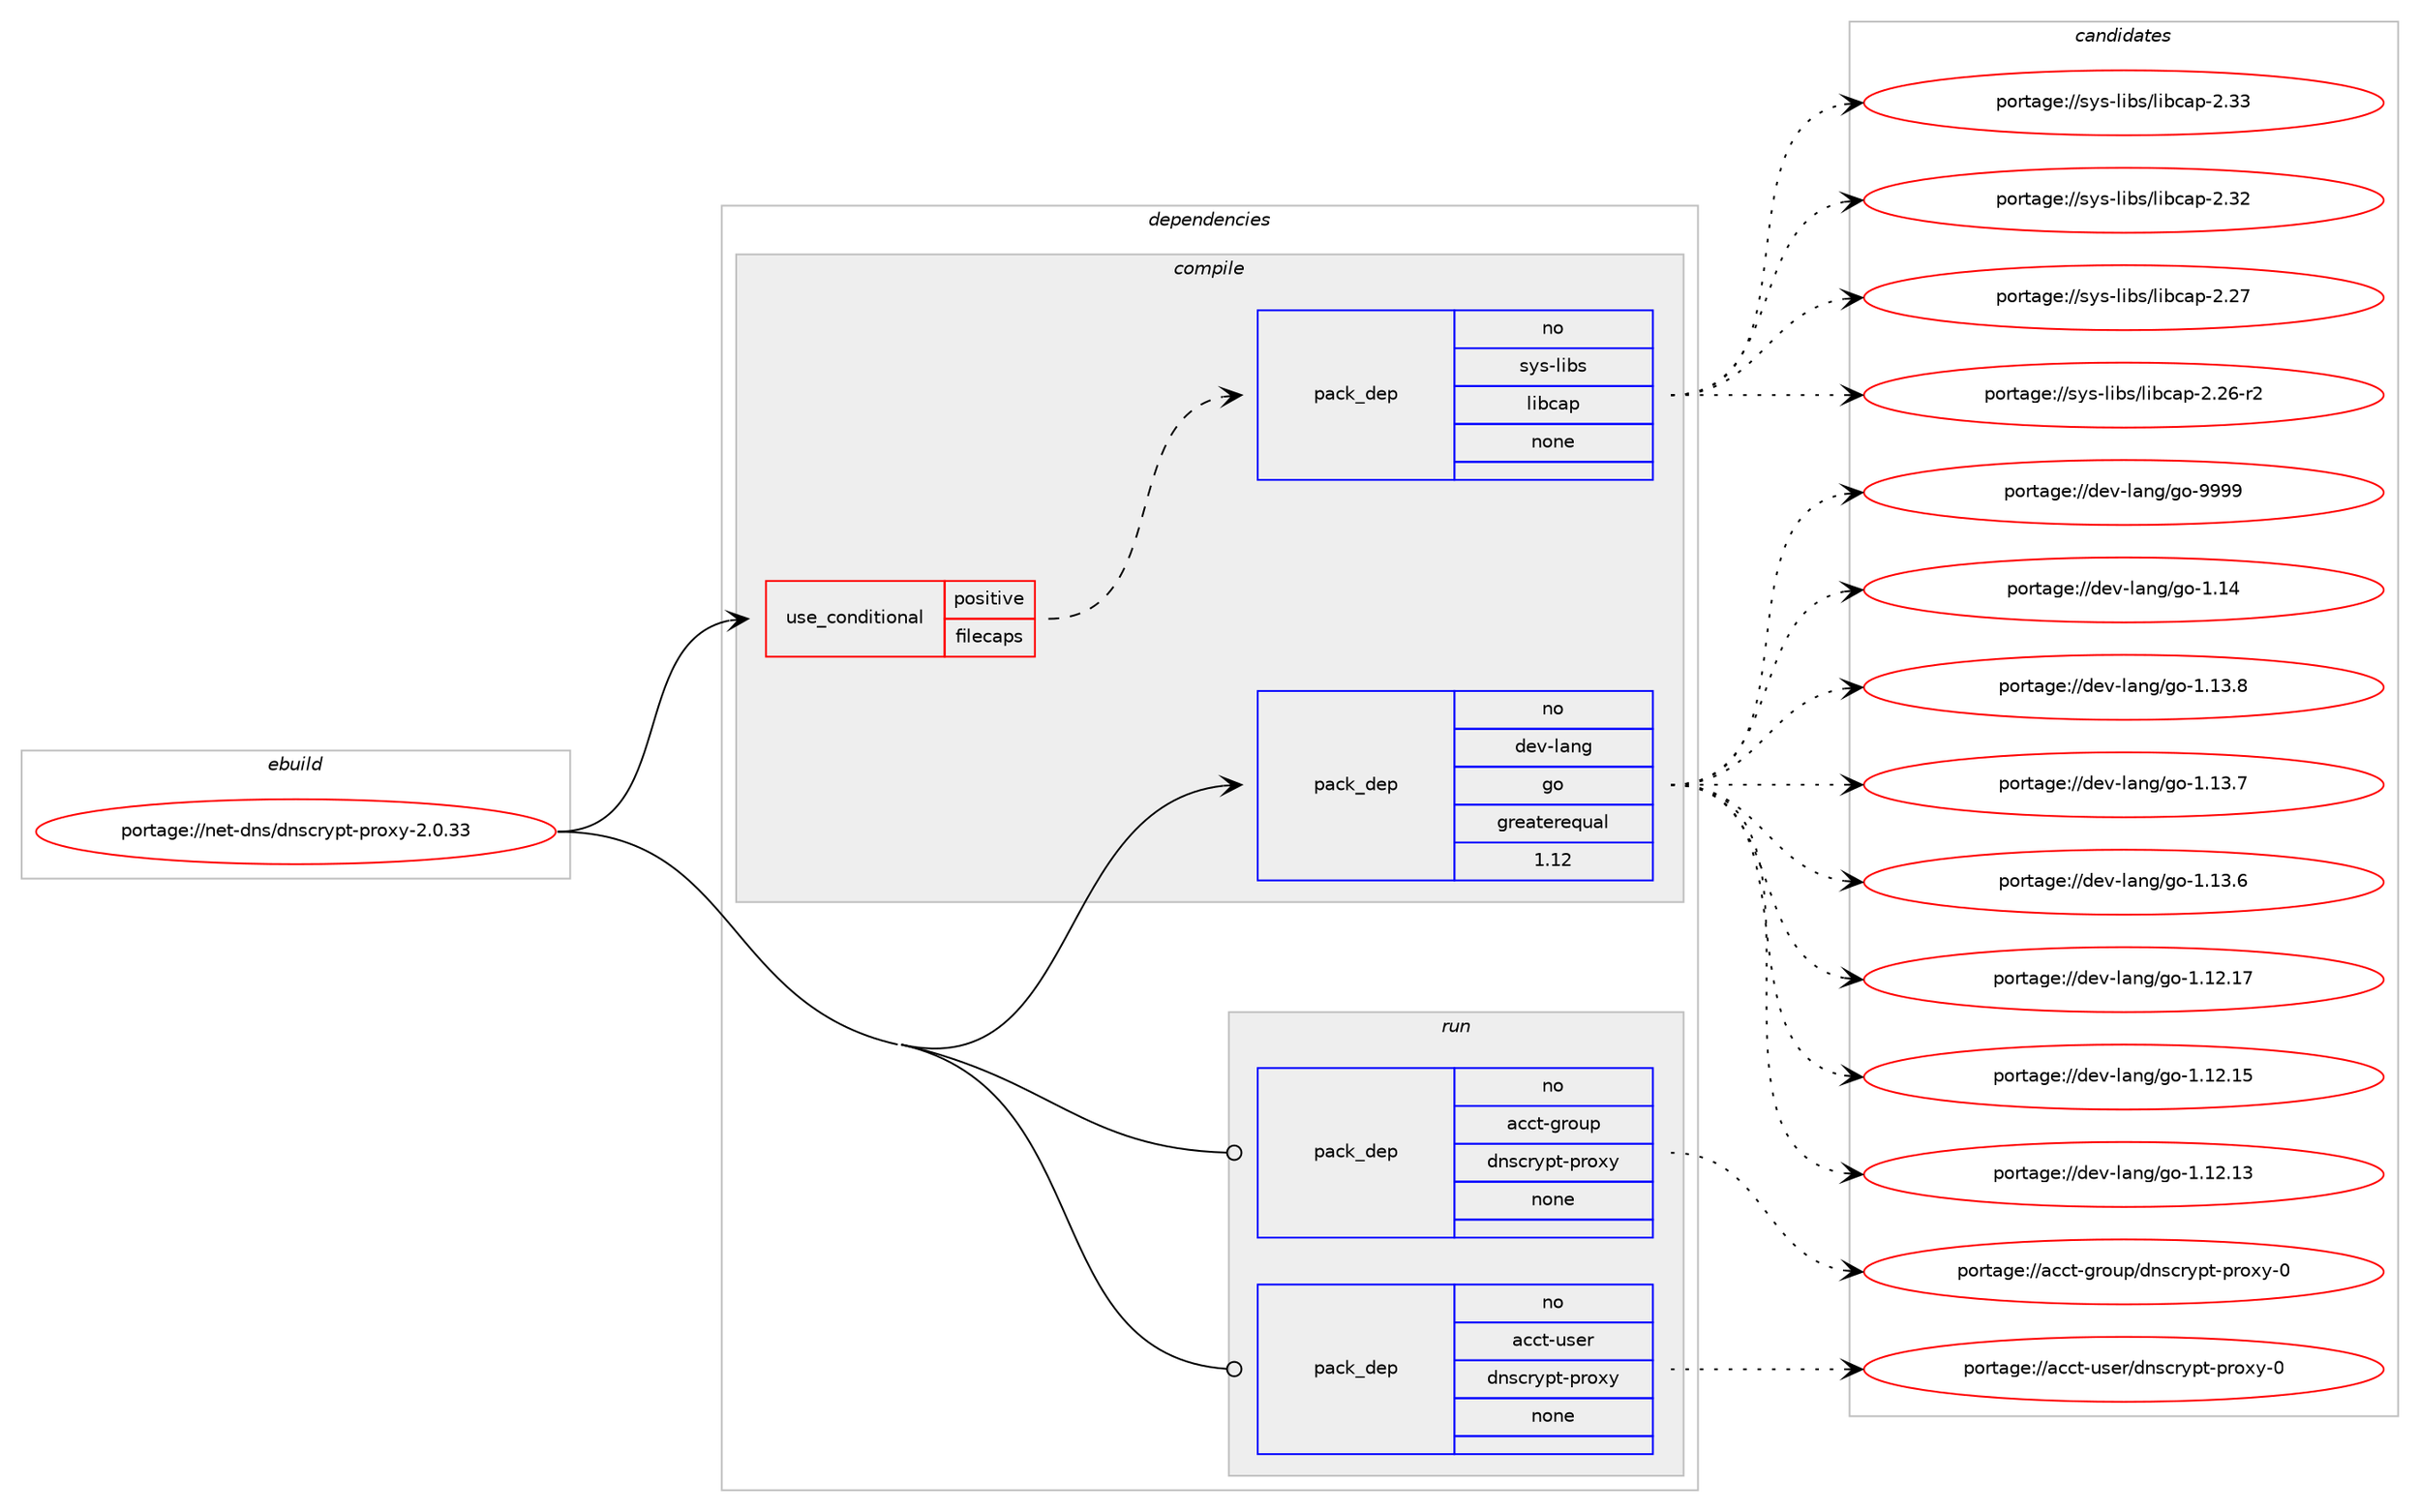 digraph prolog {

# *************
# Graph options
# *************

newrank=true;
concentrate=true;
compound=true;
graph [rankdir=LR,fontname=Helvetica,fontsize=10,ranksep=1.5];#, ranksep=2.5, nodesep=0.2];
edge  [arrowhead=vee];
node  [fontname=Helvetica,fontsize=10];

# **********
# The ebuild
# **********

subgraph cluster_leftcol {
color=gray;
rank=same;
label=<<i>ebuild</i>>;
id [label="portage://net-dns/dnscrypt-proxy-2.0.33", color=red, width=4, href="../net-dns/dnscrypt-proxy-2.0.33.svg"];
}

# ****************
# The dependencies
# ****************

subgraph cluster_midcol {
color=gray;
label=<<i>dependencies</i>>;
subgraph cluster_compile {
fillcolor="#eeeeee";
style=filled;
label=<<i>compile</i>>;
subgraph cond18921 {
dependency87536 [label=<<TABLE BORDER="0" CELLBORDER="1" CELLSPACING="0" CELLPADDING="4"><TR><TD ROWSPAN="3" CELLPADDING="10">use_conditional</TD></TR><TR><TD>positive</TD></TR><TR><TD>filecaps</TD></TR></TABLE>>, shape=none, color=red];
subgraph pack66981 {
dependency87537 [label=<<TABLE BORDER="0" CELLBORDER="1" CELLSPACING="0" CELLPADDING="4" WIDTH="220"><TR><TD ROWSPAN="6" CELLPADDING="30">pack_dep</TD></TR><TR><TD WIDTH="110">no</TD></TR><TR><TD>sys-libs</TD></TR><TR><TD>libcap</TD></TR><TR><TD>none</TD></TR><TR><TD></TD></TR></TABLE>>, shape=none, color=blue];
}
dependency87536:e -> dependency87537:w [weight=20,style="dashed",arrowhead="vee"];
}
id:e -> dependency87536:w [weight=20,style="solid",arrowhead="vee"];
subgraph pack66982 {
dependency87538 [label=<<TABLE BORDER="0" CELLBORDER="1" CELLSPACING="0" CELLPADDING="4" WIDTH="220"><TR><TD ROWSPAN="6" CELLPADDING="30">pack_dep</TD></TR><TR><TD WIDTH="110">no</TD></TR><TR><TD>dev-lang</TD></TR><TR><TD>go</TD></TR><TR><TD>greaterequal</TD></TR><TR><TD>1.12</TD></TR></TABLE>>, shape=none, color=blue];
}
id:e -> dependency87538:w [weight=20,style="solid",arrowhead="vee"];
}
subgraph cluster_compileandrun {
fillcolor="#eeeeee";
style=filled;
label=<<i>compile and run</i>>;
}
subgraph cluster_run {
fillcolor="#eeeeee";
style=filled;
label=<<i>run</i>>;
subgraph pack66983 {
dependency87539 [label=<<TABLE BORDER="0" CELLBORDER="1" CELLSPACING="0" CELLPADDING="4" WIDTH="220"><TR><TD ROWSPAN="6" CELLPADDING="30">pack_dep</TD></TR><TR><TD WIDTH="110">no</TD></TR><TR><TD>acct-group</TD></TR><TR><TD>dnscrypt-proxy</TD></TR><TR><TD>none</TD></TR><TR><TD></TD></TR></TABLE>>, shape=none, color=blue];
}
id:e -> dependency87539:w [weight=20,style="solid",arrowhead="odot"];
subgraph pack66984 {
dependency87540 [label=<<TABLE BORDER="0" CELLBORDER="1" CELLSPACING="0" CELLPADDING="4" WIDTH="220"><TR><TD ROWSPAN="6" CELLPADDING="30">pack_dep</TD></TR><TR><TD WIDTH="110">no</TD></TR><TR><TD>acct-user</TD></TR><TR><TD>dnscrypt-proxy</TD></TR><TR><TD>none</TD></TR><TR><TD></TD></TR></TABLE>>, shape=none, color=blue];
}
id:e -> dependency87540:w [weight=20,style="solid",arrowhead="odot"];
}
}

# **************
# The candidates
# **************

subgraph cluster_choices {
rank=same;
color=gray;
label=<<i>candidates</i>>;

subgraph choice66981 {
color=black;
nodesep=1;
choice1151211154510810598115471081059899971124550465151 [label="portage://sys-libs/libcap-2.33", color=red, width=4,href="../sys-libs/libcap-2.33.svg"];
choice1151211154510810598115471081059899971124550465150 [label="portage://sys-libs/libcap-2.32", color=red, width=4,href="../sys-libs/libcap-2.32.svg"];
choice1151211154510810598115471081059899971124550465055 [label="portage://sys-libs/libcap-2.27", color=red, width=4,href="../sys-libs/libcap-2.27.svg"];
choice11512111545108105981154710810598999711245504650544511450 [label="portage://sys-libs/libcap-2.26-r2", color=red, width=4,href="../sys-libs/libcap-2.26-r2.svg"];
dependency87537:e -> choice1151211154510810598115471081059899971124550465151:w [style=dotted,weight="100"];
dependency87537:e -> choice1151211154510810598115471081059899971124550465150:w [style=dotted,weight="100"];
dependency87537:e -> choice1151211154510810598115471081059899971124550465055:w [style=dotted,weight="100"];
dependency87537:e -> choice11512111545108105981154710810598999711245504650544511450:w [style=dotted,weight="100"];
}
subgraph choice66982 {
color=black;
nodesep=1;
choice1001011184510897110103471031114557575757 [label="portage://dev-lang/go-9999", color=red, width=4,href="../dev-lang/go-9999.svg"];
choice1001011184510897110103471031114549464952 [label="portage://dev-lang/go-1.14", color=red, width=4,href="../dev-lang/go-1.14.svg"];
choice10010111845108971101034710311145494649514656 [label="portage://dev-lang/go-1.13.8", color=red, width=4,href="../dev-lang/go-1.13.8.svg"];
choice10010111845108971101034710311145494649514655 [label="portage://dev-lang/go-1.13.7", color=red, width=4,href="../dev-lang/go-1.13.7.svg"];
choice10010111845108971101034710311145494649514654 [label="portage://dev-lang/go-1.13.6", color=red, width=4,href="../dev-lang/go-1.13.6.svg"];
choice1001011184510897110103471031114549464950464955 [label="portage://dev-lang/go-1.12.17", color=red, width=4,href="../dev-lang/go-1.12.17.svg"];
choice1001011184510897110103471031114549464950464953 [label="portage://dev-lang/go-1.12.15", color=red, width=4,href="../dev-lang/go-1.12.15.svg"];
choice1001011184510897110103471031114549464950464951 [label="portage://dev-lang/go-1.12.13", color=red, width=4,href="../dev-lang/go-1.12.13.svg"];
dependency87538:e -> choice1001011184510897110103471031114557575757:w [style=dotted,weight="100"];
dependency87538:e -> choice1001011184510897110103471031114549464952:w [style=dotted,weight="100"];
dependency87538:e -> choice10010111845108971101034710311145494649514656:w [style=dotted,weight="100"];
dependency87538:e -> choice10010111845108971101034710311145494649514655:w [style=dotted,weight="100"];
dependency87538:e -> choice10010111845108971101034710311145494649514654:w [style=dotted,weight="100"];
dependency87538:e -> choice1001011184510897110103471031114549464950464955:w [style=dotted,weight="100"];
dependency87538:e -> choice1001011184510897110103471031114549464950464953:w [style=dotted,weight="100"];
dependency87538:e -> choice1001011184510897110103471031114549464950464951:w [style=dotted,weight="100"];
}
subgraph choice66983 {
color=black;
nodesep=1;
choice979999116451031141111171124710011011599114121112116451121141111201214548 [label="portage://acct-group/dnscrypt-proxy-0", color=red, width=4,href="../acct-group/dnscrypt-proxy-0.svg"];
dependency87539:e -> choice979999116451031141111171124710011011599114121112116451121141111201214548:w [style=dotted,weight="100"];
}
subgraph choice66984 {
color=black;
nodesep=1;
choice979999116451171151011144710011011599114121112116451121141111201214548 [label="portage://acct-user/dnscrypt-proxy-0", color=red, width=4,href="../acct-user/dnscrypt-proxy-0.svg"];
dependency87540:e -> choice979999116451171151011144710011011599114121112116451121141111201214548:w [style=dotted,weight="100"];
}
}

}
